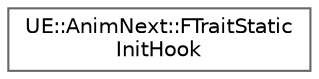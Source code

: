 digraph "Graphical Class Hierarchy"
{
 // INTERACTIVE_SVG=YES
 // LATEX_PDF_SIZE
  bgcolor="transparent";
  edge [fontname=Helvetica,fontsize=10,labelfontname=Helvetica,labelfontsize=10];
  node [fontname=Helvetica,fontsize=10,shape=box,height=0.2,width=0.4];
  rankdir="LR";
  Node0 [id="Node000000",label="UE::AnimNext::FTraitStatic\lInitHook",height=0.2,width=0.4,color="grey40", fillcolor="white", style="filled",URL="$de/d53/structUE_1_1AnimNext_1_1FTraitStaticInitHook.html",tooltip="FTraitStaticInitHook."];
}
